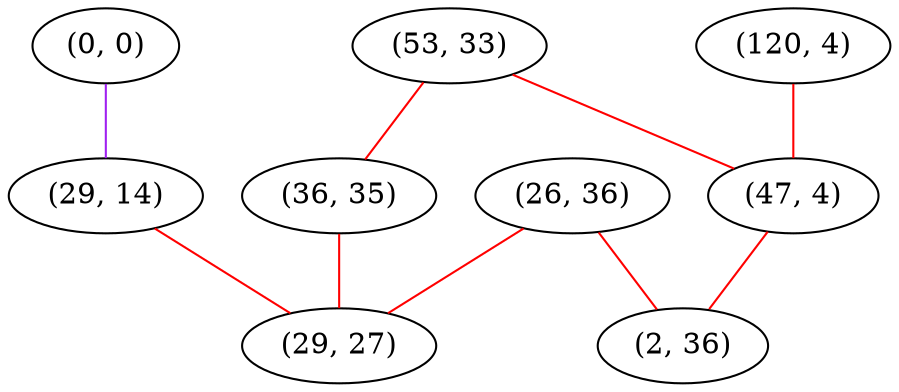 graph "" {
"(0, 0)";
"(53, 33)";
"(120, 4)";
"(47, 4)";
"(26, 36)";
"(36, 35)";
"(29, 14)";
"(2, 36)";
"(29, 27)";
"(0, 0)" -- "(29, 14)"  [color=purple, key=0, weight=4];
"(53, 33)" -- "(47, 4)"  [color=red, key=0, weight=1];
"(53, 33)" -- "(36, 35)"  [color=red, key=0, weight=1];
"(120, 4)" -- "(47, 4)"  [color=red, key=0, weight=1];
"(47, 4)" -- "(2, 36)"  [color=red, key=0, weight=1];
"(26, 36)" -- "(2, 36)"  [color=red, key=0, weight=1];
"(26, 36)" -- "(29, 27)"  [color=red, key=0, weight=1];
"(36, 35)" -- "(29, 27)"  [color=red, key=0, weight=1];
"(29, 14)" -- "(29, 27)"  [color=red, key=0, weight=1];
}
